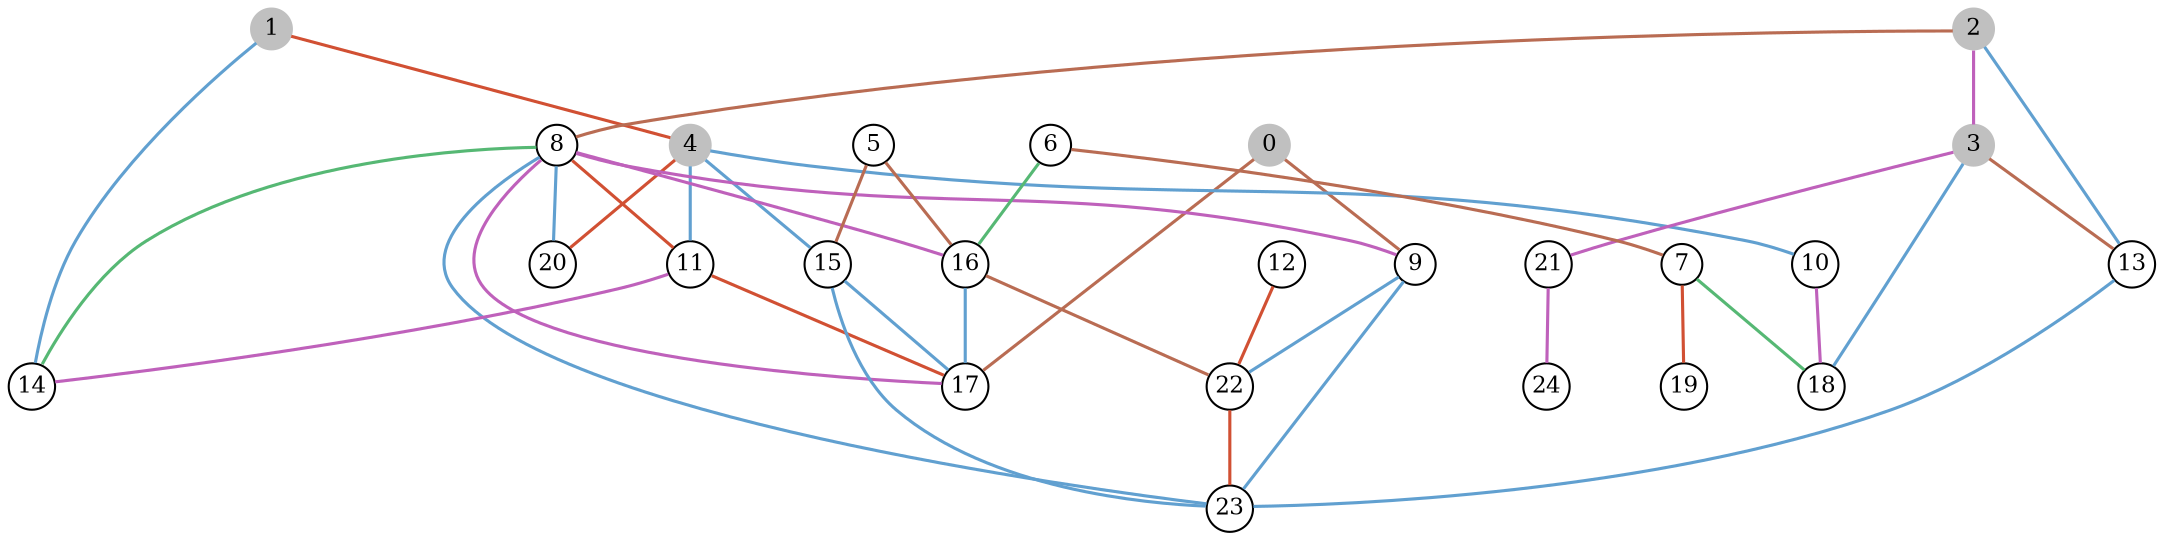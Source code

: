 graph {
node [shape=circle, height=.15, label="", margin=0.02];
splines=true;
                  sep="+25,25";
                  overlap=scalexy;
                  nodesep=0.6;
                  node [fontsize=11];
0 [label="0", style=filled, color=gray]
0 -- 9 [color="#b96c53", penwidth=1.5]
0 -- 17 [color="#b96c53", penwidth=1.5]
1 [label="1", style=filled, color=gray]
1 -- 4 [color="#d15033", penwidth=1.5]
1 -- 14 [color="#61a0d0", penwidth=1.5]
2 [label="2", style=filled, color=gray]
2 -- 3 [color="#bf61bb", penwidth=1.5]
2 -- 8 [color="#b96c53", penwidth=1.5]
2 -- 13 [color="#61a0d0", penwidth=1.5]
3 [label="3", style=filled, color=gray]
3 -- 13 [color="#b96c53", penwidth=1.5]
3 -- 18 [color="#61a0d0", penwidth=1.5]
3 -- 21 [color="#bf61bb", penwidth=1.5]
4 [label="4", style=filled, color=gray]
4 -- 10 [color="#61a0d0", penwidth=1.5]
4 -- 11 [color="#61a0d0", penwidth=1.5]
4 -- 15 [color="#61a0d0", penwidth=1.5]
4 -- 20 [color="#d15033", penwidth=1.5]
5 [label="5"]
5 -- 15 [color="#b96c53", penwidth=1.5]
5 -- 16 [color="#b96c53", penwidth=1.5]
6 [label="6"]
6 -- 7 [color="#b96c53", penwidth=1.5]
6 -- 16 [color="#56b874", penwidth=1.5]
7 [label="7"]
7 -- 18 [color="#56b874", penwidth=1.5]
7 -- 19 [color="#d15033", penwidth=1.5]
8 [label="8"]
8 -- 9 [color="#bf61bb", penwidth=1.5]
8 -- 11 [color="#d15033", penwidth=1.5]
8 -- 14 [color="#56b874", penwidth=1.5]
8 -- 16 [color="#bf61bb", penwidth=1.5]
8 -- 17 [color="#bf61bb", penwidth=1.5]
8 -- 20 [color="#61a0d0", penwidth=1.5]
8 -- 23 [color="#61a0d0", penwidth=1.5]
9 [label="9"]
9 -- 22 [color="#61a0d0", penwidth=1.5]
9 -- 23 [color="#61a0d0", penwidth=1.5]
10 [label="10"]
10 -- 18 [color="#bf61bb", penwidth=1.5]
11 [label="11"]
11 -- 14 [color="#bf61bb", penwidth=1.5]
11 -- 17 [color="#d15033", penwidth=1.5]
12 [label="12"]
12 -- 22 [color="#d15033", penwidth=1.5]
13 [label="13"]
13 -- 23 [color="#61a0d0", penwidth=1.5]
14 [label="14"]
15 [label="15"]
15 -- 17 [color="#61a0d0", penwidth=1.5]
15 -- 23 [color="#61a0d0", penwidth=1.5]
16 [label="16"]
16 -- 17 [color="#61a0d0", penwidth=1.5]
16 -- 22 [color="#b96c53", penwidth=1.5]
17 [label="17"]
18 [label="18"]
19 [label="19"]
20 [label="20"]
21 [label="21"]
21 -- 24 [color="#bf61bb", penwidth=1.5]
22 [label="22"]
22 -- 23 [color="#d15033", penwidth=1.5]
23 [label="23"]
24 [label="24"]
}